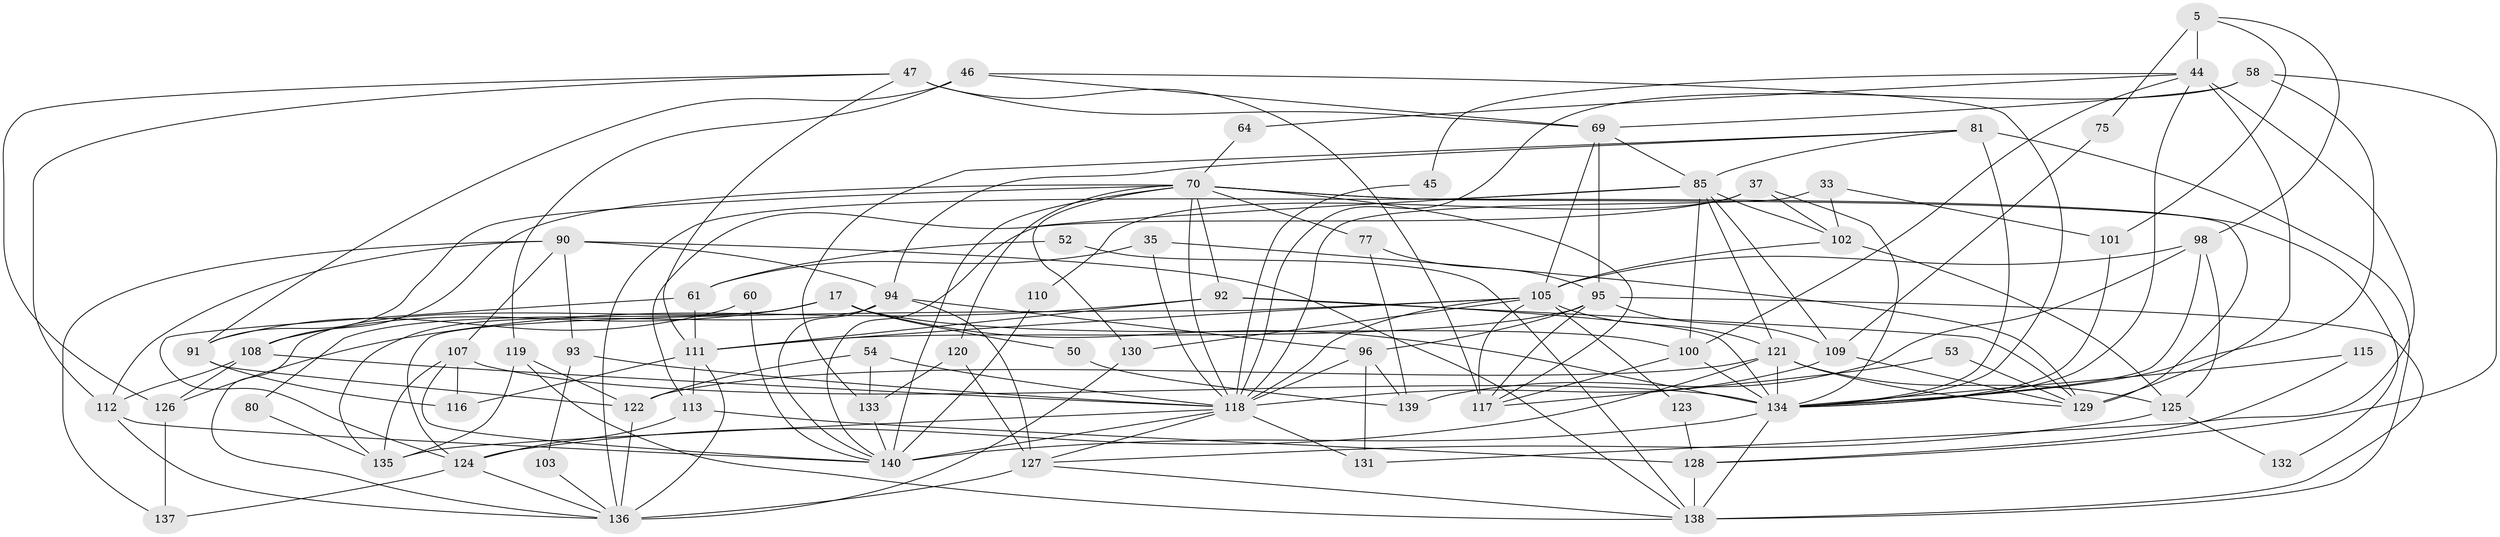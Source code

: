 // original degree distribution, {5: 0.18571428571428572, 6: 0.12142857142857143, 3: 0.2785714285714286, 4: 0.21428571428571427, 2: 0.15714285714285714, 9: 0.014285714285714285, 7: 0.02142857142857143, 8: 0.007142857142857143}
// Generated by graph-tools (version 1.1) at 2025/54/03/04/25 21:54:06]
// undirected, 70 vertices, 172 edges
graph export_dot {
graph [start="1"]
  node [color=gray90,style=filled];
  5;
  17 [super="+2"];
  33 [super="+16"];
  35;
  37 [super="+19"];
  44 [super="+28"];
  45;
  46;
  47;
  50;
  52;
  53;
  54 [super="+34"];
  58;
  60;
  61;
  64;
  69;
  70 [super="+22+56+66"];
  75;
  77;
  80;
  81;
  85 [super="+27"];
  90;
  91 [super="+32"];
  92;
  93;
  94 [super="+63+79"];
  95 [super="+21"];
  96 [super="+1"];
  98 [super="+14"];
  100 [super="+73"];
  101;
  102 [super="+86"];
  103;
  105 [super="+72+71"];
  107 [super="+97"];
  108 [super="+84"];
  109 [super="+67"];
  110;
  111 [super="+39+106"];
  112 [super="+24"];
  113 [super="+25"];
  115;
  116;
  117 [super="+59"];
  118 [super="+13+26+87"];
  119 [super="+40"];
  120;
  121 [super="+74+6"];
  122 [super="+76"];
  123;
  124 [super="+114"];
  125;
  126;
  127 [super="+78"];
  128;
  129 [super="+36"];
  130;
  131 [super="+12"];
  132;
  133 [super="+89"];
  134 [super="+8+68+104"];
  135;
  136 [super="+29+83"];
  137 [super="+15"];
  138 [super="+88"];
  139;
  140 [super="+31"];
  5 -- 44 [weight=2];
  5 -- 75;
  5 -- 101;
  5 -- 98;
  17 -- 108;
  17 -- 80;
  17 -- 50;
  17 -- 100 [weight=2];
  17 -- 134;
  17 -- 136;
  33 -- 101;
  33 -- 102;
  33 -- 118 [weight=2];
  35 -- 129;
  35 -- 61;
  35 -- 118;
  37 -- 134;
  37 -- 113 [weight=2];
  37 -- 110;
  37 -- 102;
  44 -- 129 [weight=3];
  44 -- 131;
  44 -- 134;
  44 -- 64;
  44 -- 45;
  44 -- 100;
  45 -- 118;
  46 -- 134;
  46 -- 69;
  46 -- 119;
  46 -- 91;
  47 -- 69;
  47 -- 112;
  47 -- 117 [weight=2];
  47 -- 126;
  47 -- 111;
  50 -- 139;
  52 -- 138;
  52 -- 61;
  53 -- 117;
  53 -- 129;
  54 -- 133;
  54 -- 118 [weight=3];
  54 -- 122;
  58 -- 69;
  58 -- 128;
  58 -- 118 [weight=2];
  58 -- 134;
  60 -- 140 [weight=2];
  60 -- 91;
  61 -- 124 [weight=2];
  61 -- 111;
  64 -- 70;
  69 -- 95 [weight=2];
  69 -- 105;
  69 -- 85;
  70 -- 117;
  70 -- 108;
  70 -- 140 [weight=4];
  70 -- 91;
  70 -- 92;
  70 -- 77 [weight=2];
  70 -- 129 [weight=2];
  70 -- 132;
  70 -- 118;
  70 -- 130;
  70 -- 120;
  75 -- 109;
  77 -- 139;
  77 -- 95;
  80 -- 135;
  81 -- 134 [weight=2];
  81 -- 85;
  81 -- 138 [weight=2];
  81 -- 94;
  81 -- 133;
  85 -- 121;
  85 -- 100;
  85 -- 140;
  85 -- 109;
  85 -- 136;
  85 -- 102;
  90 -- 93;
  90 -- 137;
  90 -- 107;
  90 -- 138;
  90 -- 112;
  90 -- 94;
  91 -- 116;
  91 -- 122;
  92 -- 126;
  92 -- 129;
  92 -- 134;
  92 -- 111;
  93 -- 103;
  93 -- 118;
  94 -- 127;
  94 -- 96;
  94 -- 135;
  94 -- 140;
  95 -- 109;
  95 -- 117;
  95 -- 138;
  95 -- 111 [weight=2];
  95 -- 96;
  96 -- 118;
  96 -- 131 [weight=2];
  96 -- 139;
  98 -- 139;
  98 -- 134;
  98 -- 105;
  98 -- 125;
  100 -- 117;
  100 -- 134;
  101 -- 134;
  102 -- 125;
  102 -- 105;
  103 -- 136;
  105 -- 118 [weight=3];
  105 -- 123;
  105 -- 121 [weight=2];
  105 -- 117;
  105 -- 130;
  105 -- 111;
  105 -- 124;
  107 -- 116;
  107 -- 135 [weight=2];
  107 -- 140;
  107 -- 134 [weight=3];
  108 -- 112;
  108 -- 118 [weight=2];
  108 -- 126;
  109 -- 118;
  109 -- 129;
  110 -- 140;
  111 -- 116;
  111 -- 113;
  111 -- 136 [weight=2];
  112 -- 136 [weight=2];
  112 -- 140 [weight=2];
  113 -- 128;
  113 -- 124;
  115 -- 128;
  115 -- 134;
  118 -- 131 [weight=2];
  118 -- 135;
  118 -- 140;
  118 -- 127;
  119 -- 138;
  119 -- 135;
  119 -- 122;
  120 -- 127;
  120 -- 133;
  121 -- 124 [weight=2];
  121 -- 129 [weight=2];
  121 -- 125;
  121 -- 134;
  121 -- 122;
  122 -- 136;
  123 -- 128;
  124 -- 137;
  124 -- 136;
  125 -- 132;
  125 -- 127;
  126 -- 137;
  127 -- 136 [weight=2];
  127 -- 138;
  128 -- 138;
  130 -- 136;
  133 -- 140;
  134 -- 140 [weight=2];
  134 -- 138;
}
